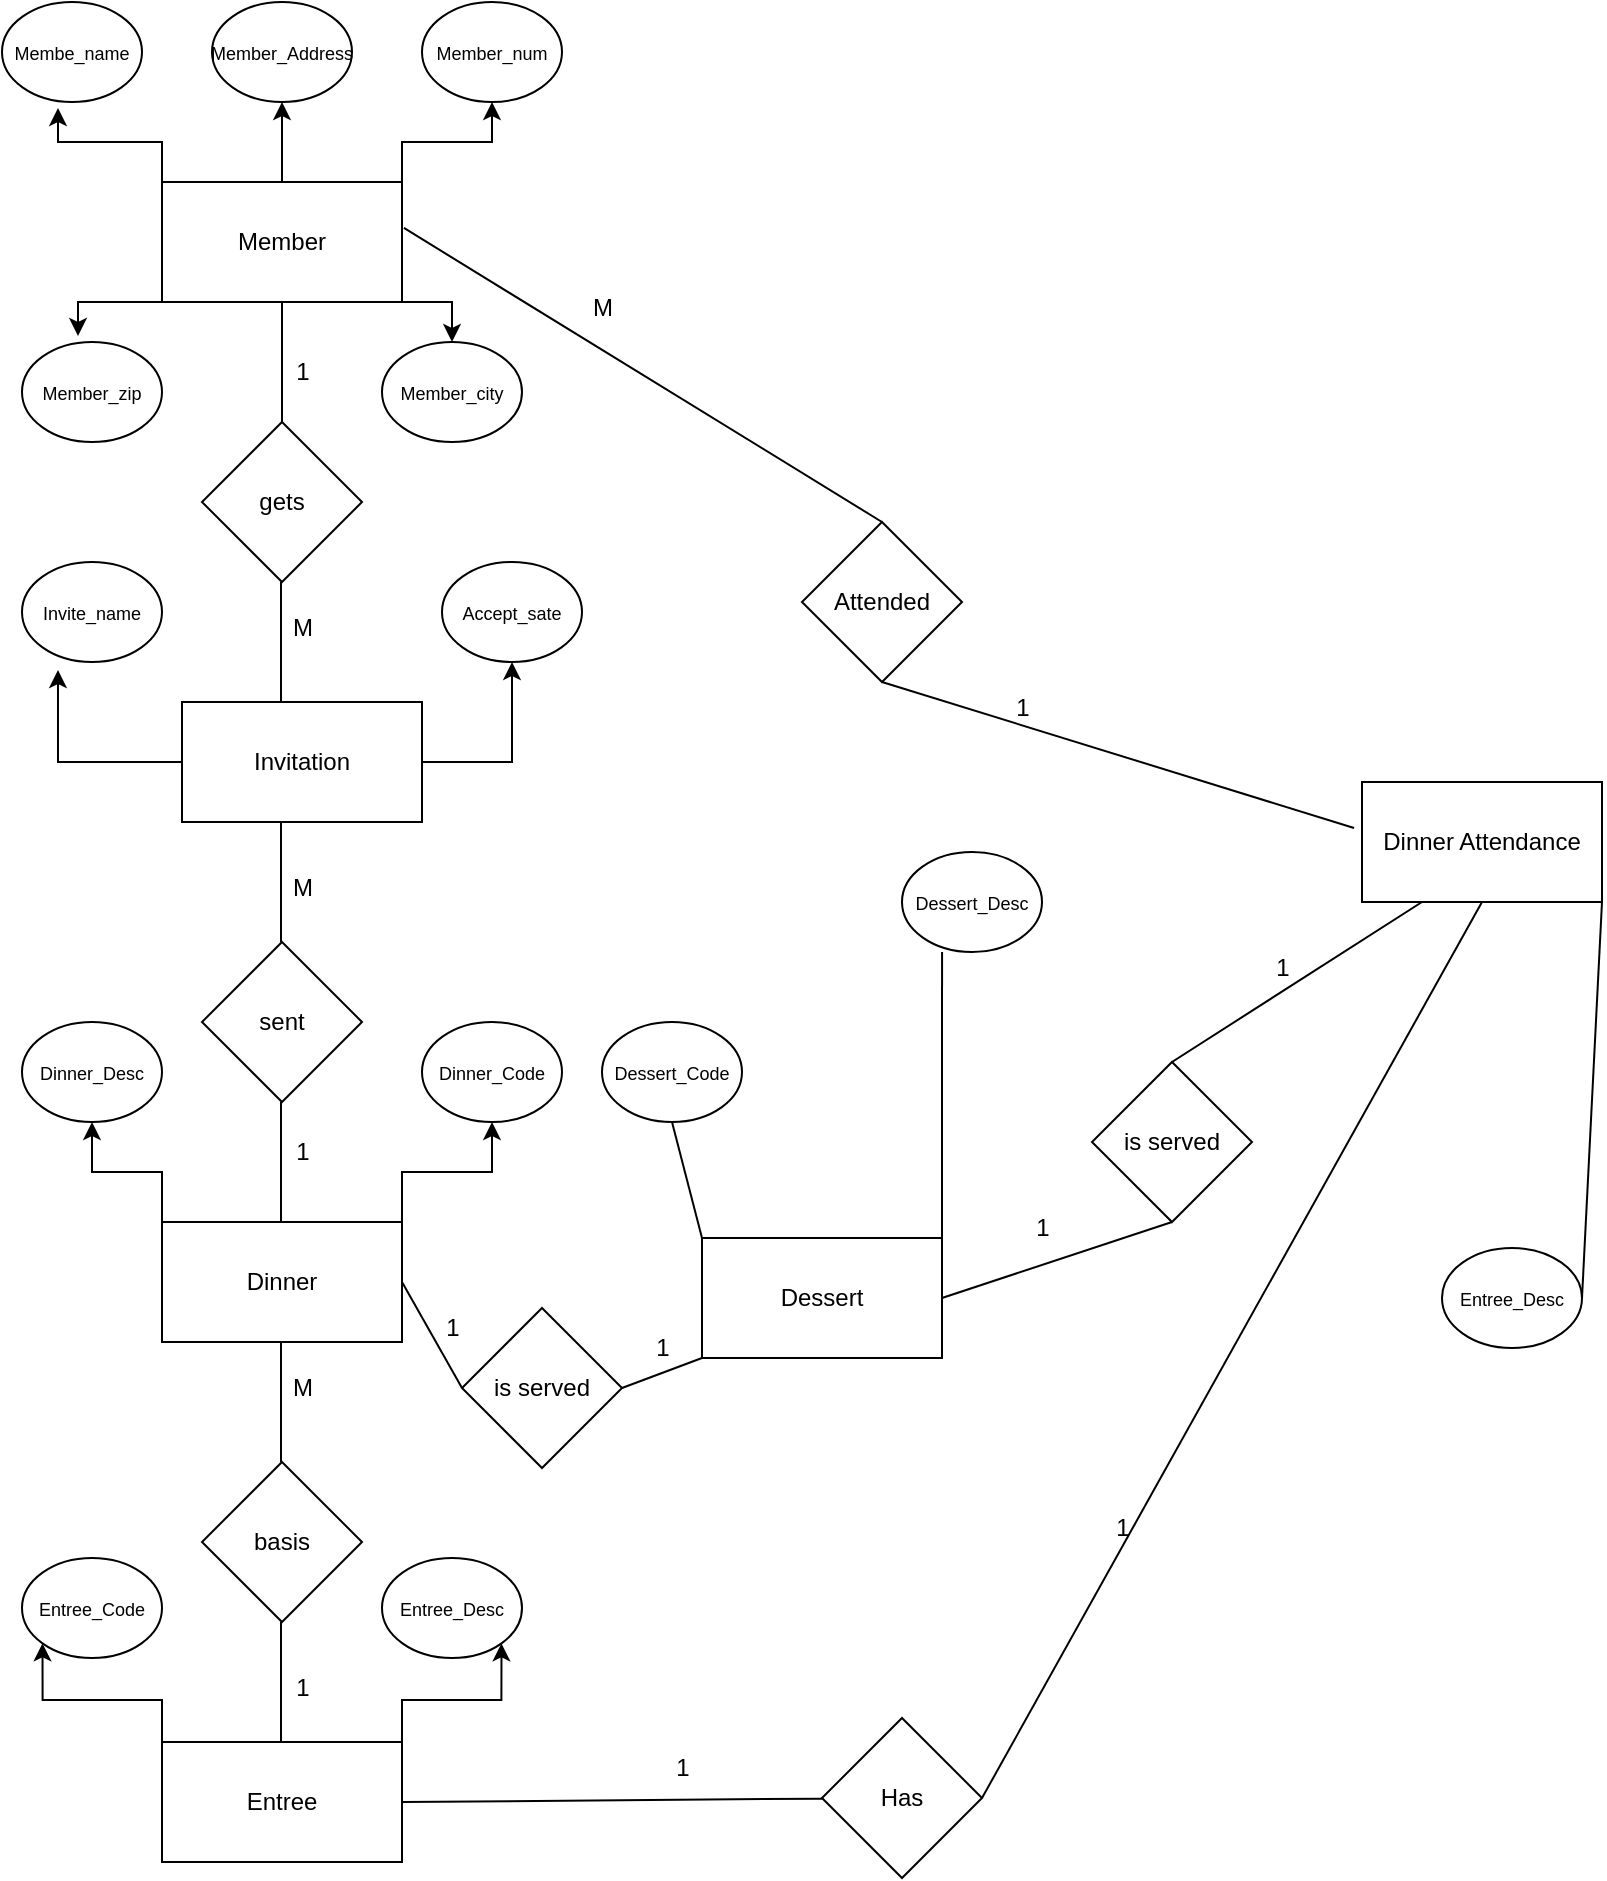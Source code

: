 <mxfile version="24.4.4" type="device">
  <diagram name="Page-1" id="v4k6_VEgHNnwVf0hL2_B">
    <mxGraphModel dx="1674" dy="746" grid="1" gridSize="10" guides="1" tooltips="1" connect="1" arrows="1" fold="1" page="1" pageScale="1" pageWidth="827" pageHeight="1169" math="0" shadow="0">
      <root>
        <mxCell id="0" />
        <mxCell id="1" parent="0" />
        <mxCell id="mWpVd9XelmYGsZtgVnFc-8" style="edgeStyle=orthogonalEdgeStyle;rounded=0;orthogonalLoop=1;jettySize=auto;html=1;exitX=1;exitY=0;exitDx=0;exitDy=0;entryX=0.5;entryY=1;entryDx=0;entryDy=0;" edge="1" parent="1" source="mWpVd9XelmYGsZtgVnFc-1" target="mWpVd9XelmYGsZtgVnFc-6">
          <mxGeometry relative="1" as="geometry" />
        </mxCell>
        <mxCell id="mWpVd9XelmYGsZtgVnFc-9" style="edgeStyle=orthogonalEdgeStyle;rounded=0;orthogonalLoop=1;jettySize=auto;html=1;" edge="1" parent="1" source="mWpVd9XelmYGsZtgVnFc-1">
          <mxGeometry relative="1" as="geometry">
            <mxPoint x="140" y="150" as="targetPoint" />
          </mxGeometry>
        </mxCell>
        <mxCell id="mWpVd9XelmYGsZtgVnFc-10" style="edgeStyle=orthogonalEdgeStyle;rounded=0;orthogonalLoop=1;jettySize=auto;html=1;exitX=1;exitY=1;exitDx=0;exitDy=0;entryX=0.5;entryY=0;entryDx=0;entryDy=0;" edge="1" parent="1" source="mWpVd9XelmYGsZtgVnFc-1" target="mWpVd9XelmYGsZtgVnFc-2">
          <mxGeometry relative="1" as="geometry" />
        </mxCell>
        <mxCell id="mWpVd9XelmYGsZtgVnFc-1" value="Member" style="rounded=0;whiteSpace=wrap;html=1;" vertex="1" parent="1">
          <mxGeometry x="80" y="190" width="120" height="60" as="geometry" />
        </mxCell>
        <mxCell id="mWpVd9XelmYGsZtgVnFc-2" value="&lt;font style=&quot;font-size: 9px;&quot;&gt;Member_city&lt;/font&gt;" style="ellipse;whiteSpace=wrap;html=1;" vertex="1" parent="1">
          <mxGeometry x="190" y="270" width="70" height="50" as="geometry" />
        </mxCell>
        <mxCell id="mWpVd9XelmYGsZtgVnFc-3" value="&lt;font style=&quot;font-size: 9px;&quot;&gt;Member_zip&lt;/font&gt;" style="ellipse;whiteSpace=wrap;html=1;" vertex="1" parent="1">
          <mxGeometry x="10" y="270" width="70" height="50" as="geometry" />
        </mxCell>
        <mxCell id="mWpVd9XelmYGsZtgVnFc-4" value="&lt;font style=&quot;font-size: 9px;&quot;&gt;Membe_name&lt;/font&gt;" style="ellipse;whiteSpace=wrap;html=1;" vertex="1" parent="1">
          <mxGeometry y="100" width="70" height="50" as="geometry" />
        </mxCell>
        <mxCell id="mWpVd9XelmYGsZtgVnFc-5" value="&lt;font style=&quot;font-size: 9px;&quot;&gt;Member_Address&lt;/font&gt;" style="ellipse;whiteSpace=wrap;html=1;" vertex="1" parent="1">
          <mxGeometry x="105" y="100" width="70" height="50" as="geometry" />
        </mxCell>
        <mxCell id="mWpVd9XelmYGsZtgVnFc-6" value="&lt;font style=&quot;font-size: 9px;&quot;&gt;Member_num&lt;/font&gt;" style="ellipse;whiteSpace=wrap;html=1;" vertex="1" parent="1">
          <mxGeometry x="210" y="100" width="70" height="50" as="geometry" />
        </mxCell>
        <mxCell id="mWpVd9XelmYGsZtgVnFc-7" style="edgeStyle=orthogonalEdgeStyle;rounded=0;orthogonalLoop=1;jettySize=auto;html=1;exitX=0;exitY=0;exitDx=0;exitDy=0;entryX=0.4;entryY=1.06;entryDx=0;entryDy=0;entryPerimeter=0;" edge="1" parent="1" source="mWpVd9XelmYGsZtgVnFc-1" target="mWpVd9XelmYGsZtgVnFc-4">
          <mxGeometry relative="1" as="geometry" />
        </mxCell>
        <mxCell id="mWpVd9XelmYGsZtgVnFc-11" style="edgeStyle=orthogonalEdgeStyle;rounded=0;orthogonalLoop=1;jettySize=auto;html=1;exitX=0;exitY=1;exitDx=0;exitDy=0;entryX=0.4;entryY=-0.06;entryDx=0;entryDy=0;entryPerimeter=0;" edge="1" parent="1" source="mWpVd9XelmYGsZtgVnFc-1" target="mWpVd9XelmYGsZtgVnFc-3">
          <mxGeometry relative="1" as="geometry">
            <Array as="points">
              <mxPoint x="38" y="250" />
            </Array>
          </mxGeometry>
        </mxCell>
        <mxCell id="mWpVd9XelmYGsZtgVnFc-16" style="edgeStyle=orthogonalEdgeStyle;rounded=0;orthogonalLoop=1;jettySize=auto;html=1;entryX=0.5;entryY=1;entryDx=0;entryDy=0;" edge="1" parent="1" source="mWpVd9XelmYGsZtgVnFc-12" target="mWpVd9XelmYGsZtgVnFc-14">
          <mxGeometry relative="1" as="geometry" />
        </mxCell>
        <mxCell id="mWpVd9XelmYGsZtgVnFc-12" value="Invitation" style="rounded=0;whiteSpace=wrap;html=1;" vertex="1" parent="1">
          <mxGeometry x="90" y="450" width="120" height="60" as="geometry" />
        </mxCell>
        <mxCell id="mWpVd9XelmYGsZtgVnFc-13" value="&lt;font style=&quot;font-size: 9px;&quot;&gt;Invite_name&lt;/font&gt;" style="ellipse;whiteSpace=wrap;html=1;" vertex="1" parent="1">
          <mxGeometry x="10" y="380" width="70" height="50" as="geometry" />
        </mxCell>
        <mxCell id="mWpVd9XelmYGsZtgVnFc-14" value="&lt;font style=&quot;font-size: 9px;&quot;&gt;Accept_sate&lt;/font&gt;" style="ellipse;whiteSpace=wrap;html=1;" vertex="1" parent="1">
          <mxGeometry x="220" y="380" width="70" height="50" as="geometry" />
        </mxCell>
        <mxCell id="mWpVd9XelmYGsZtgVnFc-15" style="edgeStyle=orthogonalEdgeStyle;rounded=0;orthogonalLoop=1;jettySize=auto;html=1;exitX=0;exitY=0;exitDx=0;exitDy=0;entryX=0.257;entryY=1.08;entryDx=0;entryDy=0;entryPerimeter=0;" edge="1" parent="1" source="mWpVd9XelmYGsZtgVnFc-12" target="mWpVd9XelmYGsZtgVnFc-13">
          <mxGeometry relative="1" as="geometry">
            <Array as="points">
              <mxPoint x="90" y="480" />
              <mxPoint x="28" y="480" />
            </Array>
          </mxGeometry>
        </mxCell>
        <mxCell id="mWpVd9XelmYGsZtgVnFc-17" value="gets" style="rhombus;whiteSpace=wrap;html=1;" vertex="1" parent="1">
          <mxGeometry x="100" y="310" width="80" height="80" as="geometry" />
        </mxCell>
        <mxCell id="mWpVd9XelmYGsZtgVnFc-21" value="" style="endArrow=none;html=1;rounded=0;entryX=0.5;entryY=1;entryDx=0;entryDy=0;" edge="1" parent="1" source="mWpVd9XelmYGsZtgVnFc-17" target="mWpVd9XelmYGsZtgVnFc-1">
          <mxGeometry width="50" height="50" relative="1" as="geometry">
            <mxPoint x="100" y="300" as="sourcePoint" />
            <mxPoint x="150" y="250" as="targetPoint" />
          </mxGeometry>
        </mxCell>
        <mxCell id="mWpVd9XelmYGsZtgVnFc-22" value="" style="endArrow=none;html=1;rounded=0;entryX=0.5;entryY=1;entryDx=0;entryDy=0;" edge="1" parent="1">
          <mxGeometry width="50" height="50" relative="1" as="geometry">
            <mxPoint x="139.5" y="450" as="sourcePoint" />
            <mxPoint x="139.5" y="390" as="targetPoint" />
          </mxGeometry>
        </mxCell>
        <mxCell id="mWpVd9XelmYGsZtgVnFc-23" value="1" style="text;html=1;align=center;verticalAlign=middle;resizable=0;points=[];autosize=1;strokeColor=none;fillColor=none;" vertex="1" parent="1">
          <mxGeometry x="135" y="270" width="30" height="30" as="geometry" />
        </mxCell>
        <mxCell id="mWpVd9XelmYGsZtgVnFc-24" value="M" style="text;html=1;align=center;verticalAlign=middle;resizable=0;points=[];autosize=1;strokeColor=none;fillColor=none;" vertex="1" parent="1">
          <mxGeometry x="135" y="398" width="30" height="30" as="geometry" />
        </mxCell>
        <mxCell id="mWpVd9XelmYGsZtgVnFc-25" value="" style="endArrow=none;html=1;rounded=0;entryX=0.5;entryY=1;entryDx=0;entryDy=0;" edge="1" parent="1">
          <mxGeometry width="50" height="50" relative="1" as="geometry">
            <mxPoint x="139.5" y="710" as="sourcePoint" />
            <mxPoint x="139.5" y="650" as="targetPoint" />
          </mxGeometry>
        </mxCell>
        <mxCell id="mWpVd9XelmYGsZtgVnFc-26" value="" style="endArrow=none;html=1;rounded=0;entryX=0.5;entryY=1;entryDx=0;entryDy=0;" edge="1" parent="1">
          <mxGeometry width="50" height="50" relative="1" as="geometry">
            <mxPoint x="139.5" y="570" as="sourcePoint" />
            <mxPoint x="139.5" y="510" as="targetPoint" />
          </mxGeometry>
        </mxCell>
        <mxCell id="mWpVd9XelmYGsZtgVnFc-27" value="sent" style="rhombus;whiteSpace=wrap;html=1;" vertex="1" parent="1">
          <mxGeometry x="100" y="570" width="80" height="80" as="geometry" />
        </mxCell>
        <mxCell id="mWpVd9XelmYGsZtgVnFc-35" style="edgeStyle=orthogonalEdgeStyle;rounded=0;orthogonalLoop=1;jettySize=auto;html=1;exitX=0;exitY=0;exitDx=0;exitDy=0;" edge="1" parent="1" source="mWpVd9XelmYGsZtgVnFc-28" target="mWpVd9XelmYGsZtgVnFc-33">
          <mxGeometry relative="1" as="geometry" />
        </mxCell>
        <mxCell id="mWpVd9XelmYGsZtgVnFc-36" style="edgeStyle=orthogonalEdgeStyle;rounded=0;orthogonalLoop=1;jettySize=auto;html=1;exitX=1;exitY=0;exitDx=0;exitDy=0;entryX=0.5;entryY=1;entryDx=0;entryDy=0;" edge="1" parent="1" source="mWpVd9XelmYGsZtgVnFc-28" target="mWpVd9XelmYGsZtgVnFc-34">
          <mxGeometry relative="1" as="geometry" />
        </mxCell>
        <mxCell id="mWpVd9XelmYGsZtgVnFc-28" value="Dinner" style="rounded=0;whiteSpace=wrap;html=1;" vertex="1" parent="1">
          <mxGeometry x="80" y="710" width="120" height="60" as="geometry" />
        </mxCell>
        <mxCell id="mWpVd9XelmYGsZtgVnFc-29" value="M&lt;div&gt;&lt;br&gt;&lt;/div&gt;" style="text;html=1;align=center;verticalAlign=middle;resizable=0;points=[];autosize=1;strokeColor=none;fillColor=none;" vertex="1" parent="1">
          <mxGeometry x="135" y="530" width="30" height="40" as="geometry" />
        </mxCell>
        <mxCell id="mWpVd9XelmYGsZtgVnFc-30" value="1" style="text;html=1;align=center;verticalAlign=middle;resizable=0;points=[];autosize=1;strokeColor=none;fillColor=none;" vertex="1" parent="1">
          <mxGeometry x="135" y="660" width="30" height="30" as="geometry" />
        </mxCell>
        <mxCell id="mWpVd9XelmYGsZtgVnFc-33" value="&lt;font style=&quot;font-size: 9px;&quot;&gt;Dinner_Desc&lt;/font&gt;" style="ellipse;whiteSpace=wrap;html=1;" vertex="1" parent="1">
          <mxGeometry x="10" y="610" width="70" height="50" as="geometry" />
        </mxCell>
        <mxCell id="mWpVd9XelmYGsZtgVnFc-34" value="&lt;font style=&quot;font-size: 9px;&quot;&gt;Dinner_Code&lt;/font&gt;" style="ellipse;whiteSpace=wrap;html=1;" vertex="1" parent="1">
          <mxGeometry x="210" y="610" width="70" height="50" as="geometry" />
        </mxCell>
        <mxCell id="mWpVd9XelmYGsZtgVnFc-37" value="basis" style="rhombus;whiteSpace=wrap;html=1;" vertex="1" parent="1">
          <mxGeometry x="100" y="830" width="80" height="80" as="geometry" />
        </mxCell>
        <mxCell id="mWpVd9XelmYGsZtgVnFc-39" value="" style="endArrow=none;html=1;rounded=0;entryX=0.5;entryY=1;entryDx=0;entryDy=0;" edge="1" parent="1">
          <mxGeometry width="50" height="50" relative="1" as="geometry">
            <mxPoint x="139.5" y="830" as="sourcePoint" />
            <mxPoint x="139.5" y="770" as="targetPoint" />
          </mxGeometry>
        </mxCell>
        <mxCell id="mWpVd9XelmYGsZtgVnFc-40" value="" style="endArrow=none;html=1;rounded=0;entryX=0.5;entryY=1;entryDx=0;entryDy=0;" edge="1" parent="1">
          <mxGeometry width="50" height="50" relative="1" as="geometry">
            <mxPoint x="139.5" y="970" as="sourcePoint" />
            <mxPoint x="139.5" y="910" as="targetPoint" />
          </mxGeometry>
        </mxCell>
        <mxCell id="mWpVd9XelmYGsZtgVnFc-49" style="edgeStyle=orthogonalEdgeStyle;rounded=0;orthogonalLoop=1;jettySize=auto;html=1;exitX=0;exitY=0;exitDx=0;exitDy=0;entryX=0;entryY=1;entryDx=0;entryDy=0;" edge="1" parent="1" source="mWpVd9XelmYGsZtgVnFc-41" target="mWpVd9XelmYGsZtgVnFc-46">
          <mxGeometry relative="1" as="geometry" />
        </mxCell>
        <mxCell id="mWpVd9XelmYGsZtgVnFc-50" style="edgeStyle=orthogonalEdgeStyle;rounded=0;orthogonalLoop=1;jettySize=auto;html=1;exitX=1;exitY=0;exitDx=0;exitDy=0;entryX=1;entryY=1;entryDx=0;entryDy=0;" edge="1" parent="1" source="mWpVd9XelmYGsZtgVnFc-41" target="mWpVd9XelmYGsZtgVnFc-44">
          <mxGeometry relative="1" as="geometry" />
        </mxCell>
        <mxCell id="mWpVd9XelmYGsZtgVnFc-41" value="Entree" style="rounded=0;whiteSpace=wrap;html=1;" vertex="1" parent="1">
          <mxGeometry x="80" y="970" width="120" height="60" as="geometry" />
        </mxCell>
        <mxCell id="mWpVd9XelmYGsZtgVnFc-42" value="M" style="text;html=1;align=center;verticalAlign=middle;resizable=0;points=[];autosize=1;strokeColor=none;fillColor=none;" vertex="1" parent="1">
          <mxGeometry x="135" y="778" width="30" height="30" as="geometry" />
        </mxCell>
        <mxCell id="mWpVd9XelmYGsZtgVnFc-43" value="1" style="text;html=1;align=center;verticalAlign=middle;resizable=0;points=[];autosize=1;strokeColor=none;fillColor=none;" vertex="1" parent="1">
          <mxGeometry x="135" y="928" width="30" height="30" as="geometry" />
        </mxCell>
        <mxCell id="mWpVd9XelmYGsZtgVnFc-44" value="&lt;font style=&quot;font-size: 9px;&quot;&gt;Entree_Desc&lt;/font&gt;" style="ellipse;whiteSpace=wrap;html=1;" vertex="1" parent="1">
          <mxGeometry x="190" y="878" width="70" height="50" as="geometry" />
        </mxCell>
        <mxCell id="mWpVd9XelmYGsZtgVnFc-46" value="&lt;font style=&quot;font-size: 9px;&quot;&gt;Entree_Code&lt;/font&gt;" style="ellipse;whiteSpace=wrap;html=1;" vertex="1" parent="1">
          <mxGeometry x="10" y="878" width="70" height="50" as="geometry" />
        </mxCell>
        <mxCell id="mWpVd9XelmYGsZtgVnFc-51" value="Dinner Attendance" style="rounded=0;whiteSpace=wrap;html=1;" vertex="1" parent="1">
          <mxGeometry x="680" y="490" width="120" height="60" as="geometry" />
        </mxCell>
        <mxCell id="mWpVd9XelmYGsZtgVnFc-52" value="Attended" style="rhombus;whiteSpace=wrap;html=1;" vertex="1" parent="1">
          <mxGeometry x="400" y="360" width="80" height="80" as="geometry" />
        </mxCell>
        <mxCell id="mWpVd9XelmYGsZtgVnFc-54" value="" style="endArrow=none;html=1;rounded=0;exitX=1.008;exitY=0.383;exitDx=0;exitDy=0;exitPerimeter=0;entryX=0.5;entryY=0;entryDx=0;entryDy=0;" edge="1" parent="1" source="mWpVd9XelmYGsZtgVnFc-1" target="mWpVd9XelmYGsZtgVnFc-52">
          <mxGeometry width="50" height="50" relative="1" as="geometry">
            <mxPoint x="280" y="230" as="sourcePoint" />
            <mxPoint x="330" y="180" as="targetPoint" />
          </mxGeometry>
        </mxCell>
        <mxCell id="mWpVd9XelmYGsZtgVnFc-55" value="" style="endArrow=none;html=1;rounded=0;exitX=1.008;exitY=0.383;exitDx=0;exitDy=0;exitPerimeter=0;entryX=-0.033;entryY=0.383;entryDx=0;entryDy=0;entryPerimeter=0;" edge="1" parent="1" target="mWpVd9XelmYGsZtgVnFc-51">
          <mxGeometry width="50" height="50" relative="1" as="geometry">
            <mxPoint x="440" y="440" as="sourcePoint" />
            <mxPoint x="679" y="587" as="targetPoint" />
          </mxGeometry>
        </mxCell>
        <mxCell id="mWpVd9XelmYGsZtgVnFc-56" value="&lt;font style=&quot;font-size: 9px;&quot;&gt;Entree_Desc&lt;/font&gt;" style="ellipse;whiteSpace=wrap;html=1;" vertex="1" parent="1">
          <mxGeometry x="720" y="723" width="70" height="50" as="geometry" />
        </mxCell>
        <mxCell id="mWpVd9XelmYGsZtgVnFc-58" value="" style="endArrow=none;html=1;rounded=0;exitX=1;exitY=1;exitDx=0;exitDy=0;entryX=1;entryY=0.5;entryDx=0;entryDy=0;" edge="1" parent="1" source="mWpVd9XelmYGsZtgVnFc-51" target="mWpVd9XelmYGsZtgVnFc-56">
          <mxGeometry width="50" height="50" relative="1" as="geometry">
            <mxPoint x="730" y="620" as="sourcePoint" />
            <mxPoint x="969" y="767" as="targetPoint" />
          </mxGeometry>
        </mxCell>
        <mxCell id="mWpVd9XelmYGsZtgVnFc-59" value="Has" style="rhombus;whiteSpace=wrap;html=1;" vertex="1" parent="1">
          <mxGeometry x="410" y="958" width="80" height="80" as="geometry" />
        </mxCell>
        <mxCell id="mWpVd9XelmYGsZtgVnFc-61" value="" style="endArrow=none;html=1;rounded=0;exitX=1;exitY=0.5;exitDx=0;exitDy=0;" edge="1" parent="1" source="mWpVd9XelmYGsZtgVnFc-41" target="mWpVd9XelmYGsZtgVnFc-59">
          <mxGeometry width="50" height="50" relative="1" as="geometry">
            <mxPoint x="350" y="1000" as="sourcePoint" />
            <mxPoint x="400" y="950" as="targetPoint" />
          </mxGeometry>
        </mxCell>
        <mxCell id="mWpVd9XelmYGsZtgVnFc-62" value="" style="endArrow=none;html=1;rounded=0;exitX=1;exitY=0.5;exitDx=0;exitDy=0;entryX=0.5;entryY=1;entryDx=0;entryDy=0;" edge="1" parent="1" source="mWpVd9XelmYGsZtgVnFc-59" target="mWpVd9XelmYGsZtgVnFc-51">
          <mxGeometry width="50" height="50" relative="1" as="geometry">
            <mxPoint x="560" y="1000" as="sourcePoint" />
            <mxPoint x="610" y="950" as="targetPoint" />
          </mxGeometry>
        </mxCell>
        <mxCell id="mWpVd9XelmYGsZtgVnFc-63" value="Dessert" style="rounded=0;whiteSpace=wrap;html=1;" vertex="1" parent="1">
          <mxGeometry x="350" y="718" width="120" height="60" as="geometry" />
        </mxCell>
        <mxCell id="mWpVd9XelmYGsZtgVnFc-64" value="&lt;font style=&quot;font-size: 9px;&quot;&gt;Dessert_Code&lt;/font&gt;" style="ellipse;whiteSpace=wrap;html=1;" vertex="1" parent="1">
          <mxGeometry x="300" y="610" width="70" height="50" as="geometry" />
        </mxCell>
        <mxCell id="mWpVd9XelmYGsZtgVnFc-65" value="&lt;font style=&quot;font-size: 9px;&quot;&gt;Dessert_Desc&lt;/font&gt;" style="ellipse;whiteSpace=wrap;html=1;" vertex="1" parent="1">
          <mxGeometry x="450" y="525" width="70" height="50" as="geometry" />
        </mxCell>
        <mxCell id="mWpVd9XelmYGsZtgVnFc-66" value="" style="endArrow=none;html=1;rounded=0;entryX=0.5;entryY=1;entryDx=0;entryDy=0;exitX=0;exitY=0;exitDx=0;exitDy=0;" edge="1" parent="1" source="mWpVd9XelmYGsZtgVnFc-63" target="mWpVd9XelmYGsZtgVnFc-64">
          <mxGeometry width="50" height="50" relative="1" as="geometry">
            <mxPoint x="350" y="710" as="sourcePoint" />
            <mxPoint x="320" y="690" as="targetPoint" />
          </mxGeometry>
        </mxCell>
        <mxCell id="mWpVd9XelmYGsZtgVnFc-67" value="" style="endArrow=none;html=1;rounded=0;exitX=1;exitY=0;exitDx=0;exitDy=0;entryX=0.286;entryY=1;entryDx=0;entryDy=0;entryPerimeter=0;" edge="1" parent="1" source="mWpVd9XelmYGsZtgVnFc-63" target="mWpVd9XelmYGsZtgVnFc-65">
          <mxGeometry width="50" height="50" relative="1" as="geometry">
            <mxPoint x="490" y="718" as="sourcePoint" />
            <mxPoint x="540" y="668" as="targetPoint" />
          </mxGeometry>
        </mxCell>
        <mxCell id="mWpVd9XelmYGsZtgVnFc-68" value="1" style="text;html=1;align=center;verticalAlign=middle;resizable=0;points=[];autosize=1;strokeColor=none;fillColor=none;" vertex="1" parent="1">
          <mxGeometry x="545" y="848" width="30" height="30" as="geometry" />
        </mxCell>
        <mxCell id="mWpVd9XelmYGsZtgVnFc-69" value="1" style="text;html=1;align=center;verticalAlign=middle;resizable=0;points=[];autosize=1;strokeColor=none;fillColor=none;" vertex="1" parent="1">
          <mxGeometry x="325" y="968" width="30" height="30" as="geometry" />
        </mxCell>
        <mxCell id="mWpVd9XelmYGsZtgVnFc-70" value="is served" style="rhombus;whiteSpace=wrap;html=1;" vertex="1" parent="1">
          <mxGeometry x="545" y="630" width="80" height="80" as="geometry" />
        </mxCell>
        <mxCell id="mWpVd9XelmYGsZtgVnFc-71" value="" style="endArrow=none;html=1;rounded=0;entryX=0.25;entryY=1;entryDx=0;entryDy=0;exitX=0.5;exitY=0;exitDx=0;exitDy=0;" edge="1" parent="1" source="mWpVd9XelmYGsZtgVnFc-70" target="mWpVd9XelmYGsZtgVnFc-51">
          <mxGeometry width="50" height="50" relative="1" as="geometry">
            <mxPoint x="640" y="590" as="sourcePoint" />
            <mxPoint x="690" y="540" as="targetPoint" />
          </mxGeometry>
        </mxCell>
        <mxCell id="mWpVd9XelmYGsZtgVnFc-72" value="" style="endArrow=none;html=1;rounded=0;entryX=0.5;entryY=1;entryDx=0;entryDy=0;exitX=1;exitY=0.5;exitDx=0;exitDy=0;" edge="1" parent="1" source="mWpVd9XelmYGsZtgVnFc-63" target="mWpVd9XelmYGsZtgVnFc-70">
          <mxGeometry width="50" height="50" relative="1" as="geometry">
            <mxPoint x="490" y="790" as="sourcePoint" />
            <mxPoint x="540" y="740" as="targetPoint" />
          </mxGeometry>
        </mxCell>
        <mxCell id="mWpVd9XelmYGsZtgVnFc-73" value="1" style="text;html=1;align=center;verticalAlign=middle;resizable=0;points=[];autosize=1;strokeColor=none;fillColor=none;" vertex="1" parent="1">
          <mxGeometry x="625" y="568" width="30" height="30" as="geometry" />
        </mxCell>
        <mxCell id="mWpVd9XelmYGsZtgVnFc-74" value="1" style="text;html=1;align=center;verticalAlign=middle;resizable=0;points=[];autosize=1;strokeColor=none;fillColor=none;" vertex="1" parent="1">
          <mxGeometry x="505" y="698" width="30" height="30" as="geometry" />
        </mxCell>
        <mxCell id="mWpVd9XelmYGsZtgVnFc-75" value="is served" style="rhombus;whiteSpace=wrap;html=1;" vertex="1" parent="1">
          <mxGeometry x="230" y="753" width="80" height="80" as="geometry" />
        </mxCell>
        <mxCell id="mWpVd9XelmYGsZtgVnFc-76" value="" style="endArrow=none;html=1;rounded=0;entryX=0;entryY=1;entryDx=0;entryDy=0;exitX=1;exitY=0.5;exitDx=0;exitDy=0;" edge="1" parent="1" source="mWpVd9XelmYGsZtgVnFc-75" target="mWpVd9XelmYGsZtgVnFc-63">
          <mxGeometry width="50" height="50" relative="1" as="geometry">
            <mxPoint x="380" y="849" as="sourcePoint" />
            <mxPoint x="380" y="778" as="targetPoint" />
          </mxGeometry>
        </mxCell>
        <mxCell id="mWpVd9XelmYGsZtgVnFc-78" value="1" style="text;html=1;align=center;verticalAlign=middle;resizable=0;points=[];autosize=1;strokeColor=none;fillColor=none;" vertex="1" parent="1">
          <mxGeometry x="315" y="758" width="30" height="30" as="geometry" />
        </mxCell>
        <mxCell id="mWpVd9XelmYGsZtgVnFc-79" value="" style="endArrow=none;html=1;rounded=0;entryX=0;entryY=0.5;entryDx=0;entryDy=0;exitX=1;exitY=0.5;exitDx=0;exitDy=0;" edge="1" parent="1" source="mWpVd9XelmYGsZtgVnFc-28" target="mWpVd9XelmYGsZtgVnFc-75">
          <mxGeometry width="50" height="50" relative="1" as="geometry">
            <mxPoint x="180" y="850" as="sourcePoint" />
            <mxPoint x="230" y="800" as="targetPoint" />
          </mxGeometry>
        </mxCell>
        <mxCell id="mWpVd9XelmYGsZtgVnFc-80" value="1" style="text;html=1;align=center;verticalAlign=middle;resizable=0;points=[];autosize=1;strokeColor=none;fillColor=none;" vertex="1" parent="1">
          <mxGeometry x="210" y="748" width="30" height="30" as="geometry" />
        </mxCell>
        <mxCell id="mWpVd9XelmYGsZtgVnFc-81" value="M" style="text;html=1;align=center;verticalAlign=middle;resizable=0;points=[];autosize=1;strokeColor=none;fillColor=none;" vertex="1" parent="1">
          <mxGeometry x="285" y="238" width="30" height="30" as="geometry" />
        </mxCell>
        <mxCell id="mWpVd9XelmYGsZtgVnFc-82" value="1" style="text;html=1;align=center;verticalAlign=middle;resizable=0;points=[];autosize=1;strokeColor=none;fillColor=none;" vertex="1" parent="1">
          <mxGeometry x="495" y="438" width="30" height="30" as="geometry" />
        </mxCell>
      </root>
    </mxGraphModel>
  </diagram>
</mxfile>
